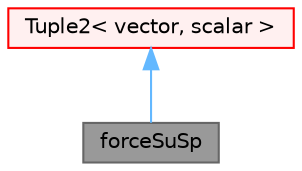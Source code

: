 digraph "forceSuSp"
{
 // LATEX_PDF_SIZE
  bgcolor="transparent";
  edge [fontname=Helvetica,fontsize=10,labelfontname=Helvetica,labelfontsize=10];
  node [fontname=Helvetica,fontsize=10,shape=box,height=0.2,width=0.4];
  Node1 [id="Node000001",label="forceSuSp",height=0.2,width=0.4,color="gray40", fillcolor="grey60", style="filled", fontcolor="black",tooltip="Helper container for force Su and Sp terms."];
  Node2 -> Node1 [id="edge1_Node000001_Node000002",dir="back",color="steelblue1",style="solid",tooltip=" "];
  Node2 [id="Node000002",label="Tuple2\< vector, scalar \>",height=0.2,width=0.4,color="red", fillcolor="#FFF0F0", style="filled",URL="$classFoam_1_1Tuple2.html",tooltip=" "];
}
